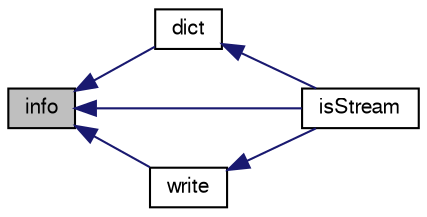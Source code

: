 digraph "info"
{
  bgcolor="transparent";
  edge [fontname="FreeSans",fontsize="10",labelfontname="FreeSans",labelfontsize="10"];
  node [fontname="FreeSans",fontsize="10",shape=record];
  rankdir="LR";
  Node329 [label="info",height=0.2,width=0.4,color="black", fillcolor="grey75", style="filled", fontcolor="black"];
  Node329 -> Node330 [dir="back",color="midnightblue",fontsize="10",style="solid",fontname="FreeSans"];
  Node330 [label="dict",height=0.2,width=0.4,color="black",URL="$a26058.html#ab78af227b7df31772d6003526a5207ff",tooltip="This entry is not a dictionary,. "];
  Node330 -> Node331 [dir="back",color="midnightblue",fontsize="10",style="solid",fontname="FreeSans"];
  Node331 [label="isStream",height=0.2,width=0.4,color="black",URL="$a26058.html#a1b3fc75aa6c14f8da0e3c6cb55498a0b",tooltip="Return true because this entry is a stream. "];
  Node329 -> Node331 [dir="back",color="midnightblue",fontsize="10",style="solid",fontname="FreeSans"];
  Node329 -> Node332 [dir="back",color="midnightblue",fontsize="10",style="solid",fontname="FreeSans"];
  Node332 [label="write",height=0.2,width=0.4,color="black",URL="$a26058.html#a293fdfec8bdfbd5c3913ab4c9f3454ff",tooltip="Write. "];
  Node332 -> Node331 [dir="back",color="midnightblue",fontsize="10",style="solid",fontname="FreeSans"];
}
